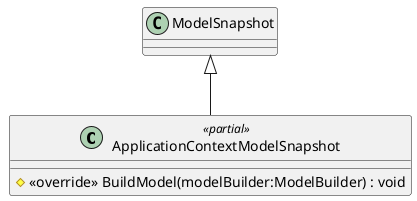 @startuml
class ApplicationContextModelSnapshot <<partial>> {
    # <<override>> BuildModel(modelBuilder:ModelBuilder) : void
}
ModelSnapshot <|-- ApplicationContextModelSnapshot
@enduml
